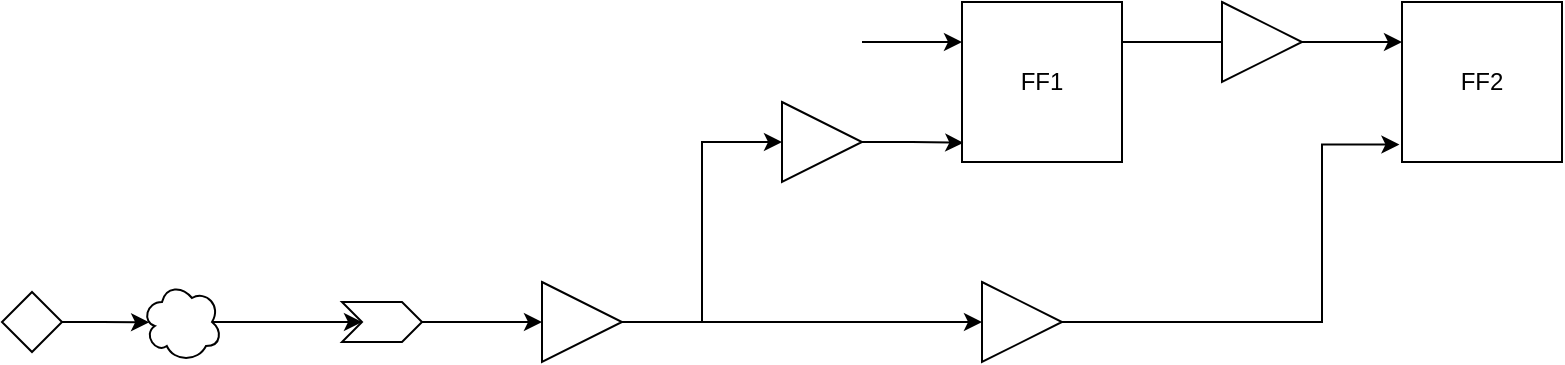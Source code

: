 <mxfile version="26.1.3">
  <diagram name="Page-1" id="D4laDxtTlfIjhpExN0gS">
    <mxGraphModel dx="926" dy="493" grid="1" gridSize="10" guides="1" tooltips="1" connect="1" arrows="1" fold="1" page="1" pageScale="1" pageWidth="1600" pageHeight="900" math="0" shadow="0">
      <root>
        <mxCell id="0" />
        <mxCell id="1" parent="0" />
        <mxCell id="2lYjjqfwjOvLe_Hyz_DH-11" style="edgeStyle=orthogonalEdgeStyle;rounded=0;orthogonalLoop=1;jettySize=auto;html=1;exitX=1;exitY=0.5;exitDx=0;exitDy=0;entryX=0;entryY=0.5;entryDx=0;entryDy=0;" edge="1" parent="1" source="2lYjjqfwjOvLe_Hyz_DH-1" target="2lYjjqfwjOvLe_Hyz_DH-10">
          <mxGeometry relative="1" as="geometry" />
        </mxCell>
        <mxCell id="2lYjjqfwjOvLe_Hyz_DH-1" value="" style="shape=step;perimeter=stepPerimeter;whiteSpace=wrap;html=1;fixedSize=1;size=10;" vertex="1" parent="1">
          <mxGeometry x="200" y="530" width="40" height="20" as="geometry" />
        </mxCell>
        <mxCell id="2lYjjqfwjOvLe_Hyz_DH-19" style="edgeStyle=orthogonalEdgeStyle;rounded=0;orthogonalLoop=1;jettySize=auto;html=1;exitX=1;exitY=0.25;exitDx=0;exitDy=0;" edge="1" parent="1" source="2lYjjqfwjOvLe_Hyz_DH-2">
          <mxGeometry relative="1" as="geometry">
            <mxPoint x="660" y="400" as="targetPoint" />
          </mxGeometry>
        </mxCell>
        <mxCell id="2lYjjqfwjOvLe_Hyz_DH-2" value="FF1" style="whiteSpace=wrap;html=1;aspect=fixed;" vertex="1" parent="1">
          <mxGeometry x="510" y="380" width="80" height="80" as="geometry" />
        </mxCell>
        <mxCell id="2lYjjqfwjOvLe_Hyz_DH-3" value="FF2" style="whiteSpace=wrap;html=1;aspect=fixed;" vertex="1" parent="1">
          <mxGeometry x="730" y="380" width="80" height="80" as="geometry" />
        </mxCell>
        <mxCell id="2lYjjqfwjOvLe_Hyz_DH-7" style="edgeStyle=orthogonalEdgeStyle;rounded=0;orthogonalLoop=1;jettySize=auto;html=1;exitX=1;exitY=0.5;exitDx=0;exitDy=0;entryX=0.089;entryY=0.504;entryDx=0;entryDy=0;entryPerimeter=0;" edge="1" parent="1" source="2lYjjqfwjOvLe_Hyz_DH-5" target="2lYjjqfwjOvLe_Hyz_DH-6">
          <mxGeometry relative="1" as="geometry" />
        </mxCell>
        <mxCell id="2lYjjqfwjOvLe_Hyz_DH-5" value="" style="rhombus;whiteSpace=wrap;html=1;" vertex="1" parent="1">
          <mxGeometry x="30" y="525" width="30" height="30" as="geometry" />
        </mxCell>
        <mxCell id="2lYjjqfwjOvLe_Hyz_DH-8" style="edgeStyle=orthogonalEdgeStyle;rounded=0;orthogonalLoop=1;jettySize=auto;html=1;exitX=0.875;exitY=0.5;exitDx=0;exitDy=0;exitPerimeter=0;entryX=0;entryY=0.5;entryDx=0;entryDy=0;" edge="1" parent="1" source="2lYjjqfwjOvLe_Hyz_DH-6" target="2lYjjqfwjOvLe_Hyz_DH-1">
          <mxGeometry relative="1" as="geometry" />
        </mxCell>
        <mxCell id="2lYjjqfwjOvLe_Hyz_DH-6" value="" style="ellipse;shape=cloud;whiteSpace=wrap;html=1;" vertex="1" parent="1">
          <mxGeometry x="100" y="520" width="40" height="40" as="geometry" />
        </mxCell>
        <mxCell id="2lYjjqfwjOvLe_Hyz_DH-13" style="edgeStyle=orthogonalEdgeStyle;rounded=0;orthogonalLoop=1;jettySize=auto;html=1;exitX=1;exitY=0.5;exitDx=0;exitDy=0;entryX=0;entryY=0.5;entryDx=0;entryDy=0;" edge="1" parent="1" source="2lYjjqfwjOvLe_Hyz_DH-10" target="2lYjjqfwjOvLe_Hyz_DH-12">
          <mxGeometry relative="1" as="geometry">
            <Array as="points">
              <mxPoint x="380" y="540" />
              <mxPoint x="380" y="450" />
            </Array>
          </mxGeometry>
        </mxCell>
        <mxCell id="2lYjjqfwjOvLe_Hyz_DH-17" style="edgeStyle=orthogonalEdgeStyle;rounded=0;orthogonalLoop=1;jettySize=auto;html=1;exitX=1;exitY=0.5;exitDx=0;exitDy=0;entryX=0;entryY=0.5;entryDx=0;entryDy=0;" edge="1" parent="1" source="2lYjjqfwjOvLe_Hyz_DH-10" target="2lYjjqfwjOvLe_Hyz_DH-16">
          <mxGeometry relative="1" as="geometry" />
        </mxCell>
        <mxCell id="2lYjjqfwjOvLe_Hyz_DH-10" value="" style="triangle;whiteSpace=wrap;html=1;" vertex="1" parent="1">
          <mxGeometry x="300" y="520" width="40" height="40" as="geometry" />
        </mxCell>
        <mxCell id="2lYjjqfwjOvLe_Hyz_DH-12" value="" style="triangle;whiteSpace=wrap;html=1;" vertex="1" parent="1">
          <mxGeometry x="420" y="430" width="40" height="40" as="geometry" />
        </mxCell>
        <mxCell id="2lYjjqfwjOvLe_Hyz_DH-15" style="edgeStyle=orthogonalEdgeStyle;rounded=0;orthogonalLoop=1;jettySize=auto;html=1;exitX=1;exitY=0.5;exitDx=0;exitDy=0;entryX=0.008;entryY=0.88;entryDx=0;entryDy=0;entryPerimeter=0;" edge="1" parent="1" source="2lYjjqfwjOvLe_Hyz_DH-12" target="2lYjjqfwjOvLe_Hyz_DH-2">
          <mxGeometry relative="1" as="geometry" />
        </mxCell>
        <mxCell id="2lYjjqfwjOvLe_Hyz_DH-16" value="" style="triangle;whiteSpace=wrap;html=1;" vertex="1" parent="1">
          <mxGeometry x="520" y="520" width="40" height="40" as="geometry" />
        </mxCell>
        <mxCell id="2lYjjqfwjOvLe_Hyz_DH-18" style="edgeStyle=orthogonalEdgeStyle;rounded=0;orthogonalLoop=1;jettySize=auto;html=1;exitX=1;exitY=0.5;exitDx=0;exitDy=0;entryX=-0.016;entryY=0.891;entryDx=0;entryDy=0;entryPerimeter=0;" edge="1" parent="1" source="2lYjjqfwjOvLe_Hyz_DH-16" target="2lYjjqfwjOvLe_Hyz_DH-3">
          <mxGeometry relative="1" as="geometry">
            <Array as="points">
              <mxPoint x="690" y="540" />
              <mxPoint x="690" y="451" />
            </Array>
          </mxGeometry>
        </mxCell>
        <mxCell id="2lYjjqfwjOvLe_Hyz_DH-21" style="edgeStyle=orthogonalEdgeStyle;rounded=0;orthogonalLoop=1;jettySize=auto;html=1;exitX=1;exitY=0.5;exitDx=0;exitDy=0;entryX=0;entryY=0.25;entryDx=0;entryDy=0;" edge="1" parent="1" source="2lYjjqfwjOvLe_Hyz_DH-20" target="2lYjjqfwjOvLe_Hyz_DH-3">
          <mxGeometry relative="1" as="geometry" />
        </mxCell>
        <mxCell id="2lYjjqfwjOvLe_Hyz_DH-20" value="" style="triangle;whiteSpace=wrap;html=1;" vertex="1" parent="1">
          <mxGeometry x="640" y="380" width="40" height="40" as="geometry" />
        </mxCell>
        <mxCell id="2lYjjqfwjOvLe_Hyz_DH-23" value="" style="endArrow=classic;html=1;rounded=0;entryX=0;entryY=0.25;entryDx=0;entryDy=0;" edge="1" parent="1" target="2lYjjqfwjOvLe_Hyz_DH-2">
          <mxGeometry width="50" height="50" relative="1" as="geometry">
            <mxPoint x="460" y="400" as="sourcePoint" />
            <mxPoint x="510" y="370" as="targetPoint" />
          </mxGeometry>
        </mxCell>
      </root>
    </mxGraphModel>
  </diagram>
</mxfile>
